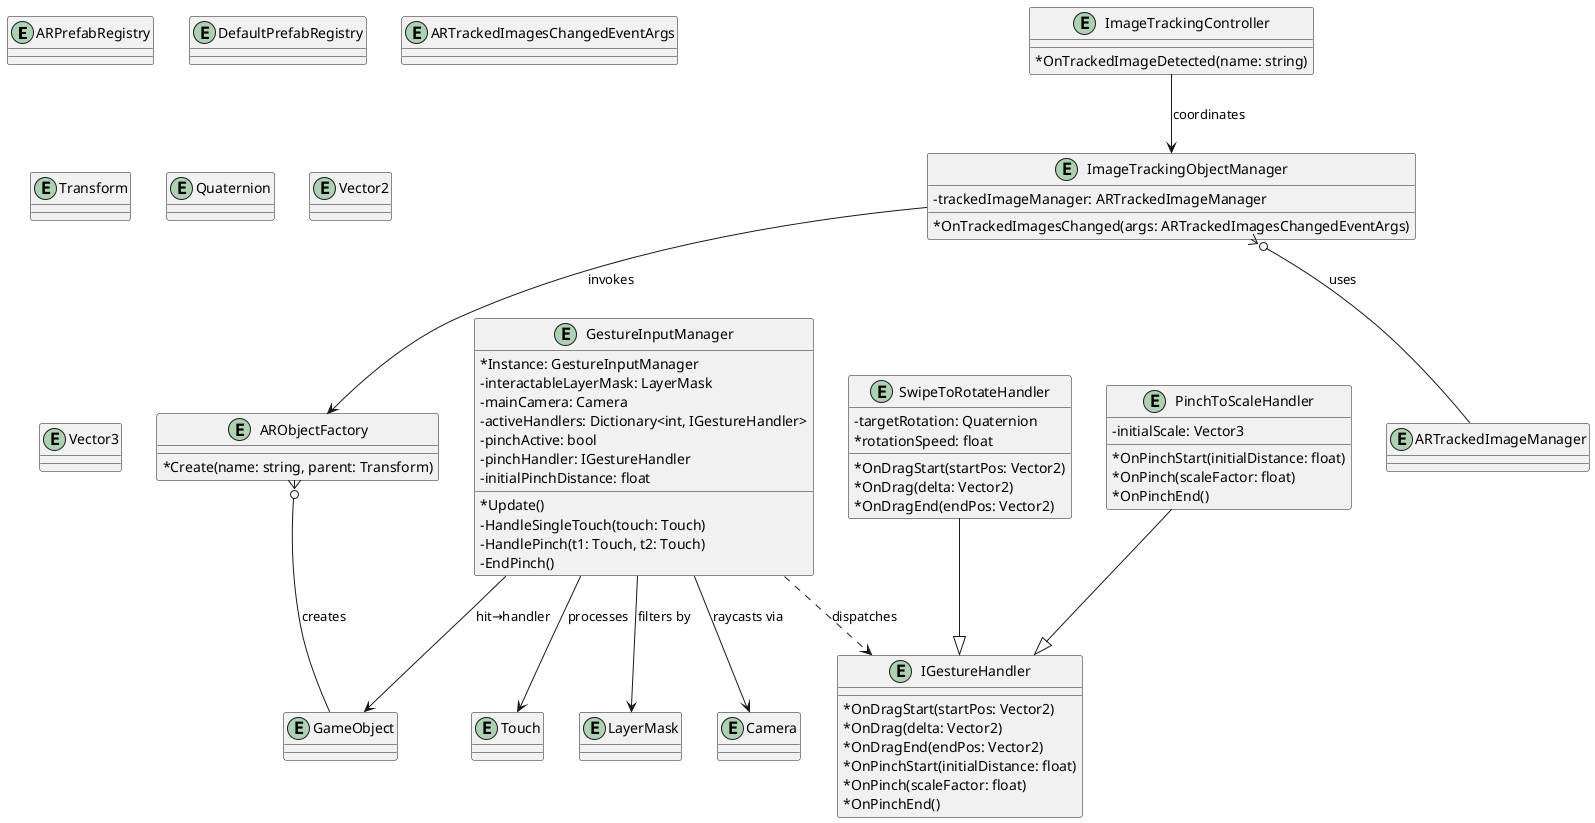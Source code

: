 @startuml

skinparam classAttributeIconSize 0

' --- Entities ---
entity "ARPrefabRegistry" as ARPrefabRegistry
entity "DefaultPrefabRegistry" as DefaultPrefabRegistry

entity "ARObjectFactory" as ARObjectFactory {
  * Create(name: string, parent: Transform)
}

entity "IGestureHandler" as IGestureHandler {
  * OnDragStart(startPos: Vector2)
  * OnDrag(delta: Vector2)
  * OnDragEnd(endPos: Vector2)
  * OnPinchStart(initialDistance: float)
  * OnPinch(scaleFactor: float)
  * OnPinchEnd()
}

entity "PinchToScaleHandler" as PinchToScaleHandler {
  - initialScale: Vector3
  * OnPinchStart(initialDistance: float)
  * OnPinch(scaleFactor: float)
  * OnPinchEnd()
}

entity "SwipeToRotateHandler" as SwipeToRotateHandler {
  - targetRotation: Quaternion
  * rotationSpeed: float
  * OnDragStart(startPos: Vector2)
  * OnDrag(delta: Vector2)
  * OnDragEnd(endPos: Vector2)
}

entity "GestureInputManager" as GestureInputManager {
  * Instance: GestureInputManager
  - interactableLayerMask: LayerMask
  - mainCamera: Camera
  - activeHandlers: Dictionary<int, IGestureHandler>
  - pinchActive: bool
  - pinchHandler: IGestureHandler
  - initialPinchDistance: float
  * Update()
  - HandleSingleTouch(touch: Touch)
  - HandlePinch(t1: Touch, t2: Touch)
  - EndPinch()
}

entity "ImageTrackingController" as ImageTrackingController {
  * OnTrackedImageDetected(name: string)
}

entity "ImageTrackingObjectManager" as ImageTrackingObjectManager {
  - trackedImageManager: ARTrackedImageManager
  * OnTrackedImagesChanged(args: ARTrackedImagesChangedEventArgs)
}

' --- Supporting types ---
entity "GameObject"
entity "ARTrackedImageManager"
entity "ARTrackedImagesChangedEventArgs"
entity "Touch"
entity "LayerMask"
entity "Camera"
entity "Transform"
entity "Quaternion"
entity "Vector2"
entity "Vector3"

' --- Relationships ---
ARObjectFactory }o-- GameObject : creates
ImageTrackingObjectManager }o-- ARTrackedImageManager : uses
ImageTrackingObjectManager --> ARObjectFactory : invokes
ImageTrackingController --> ImageTrackingObjectManager : coordinates

GestureInputManager --> Touch            : processes
GestureInputManager --> LayerMask        : filters by
GestureInputManager --> Camera           : raycasts via
GestureInputManager --> GameObject       : hit→handler
GestureInputManager ..> IGestureHandler  : dispatches
PinchToScaleHandler --|> IGestureHandler
SwipeToRotateHandler --|> IGestureHandler

@enduml
